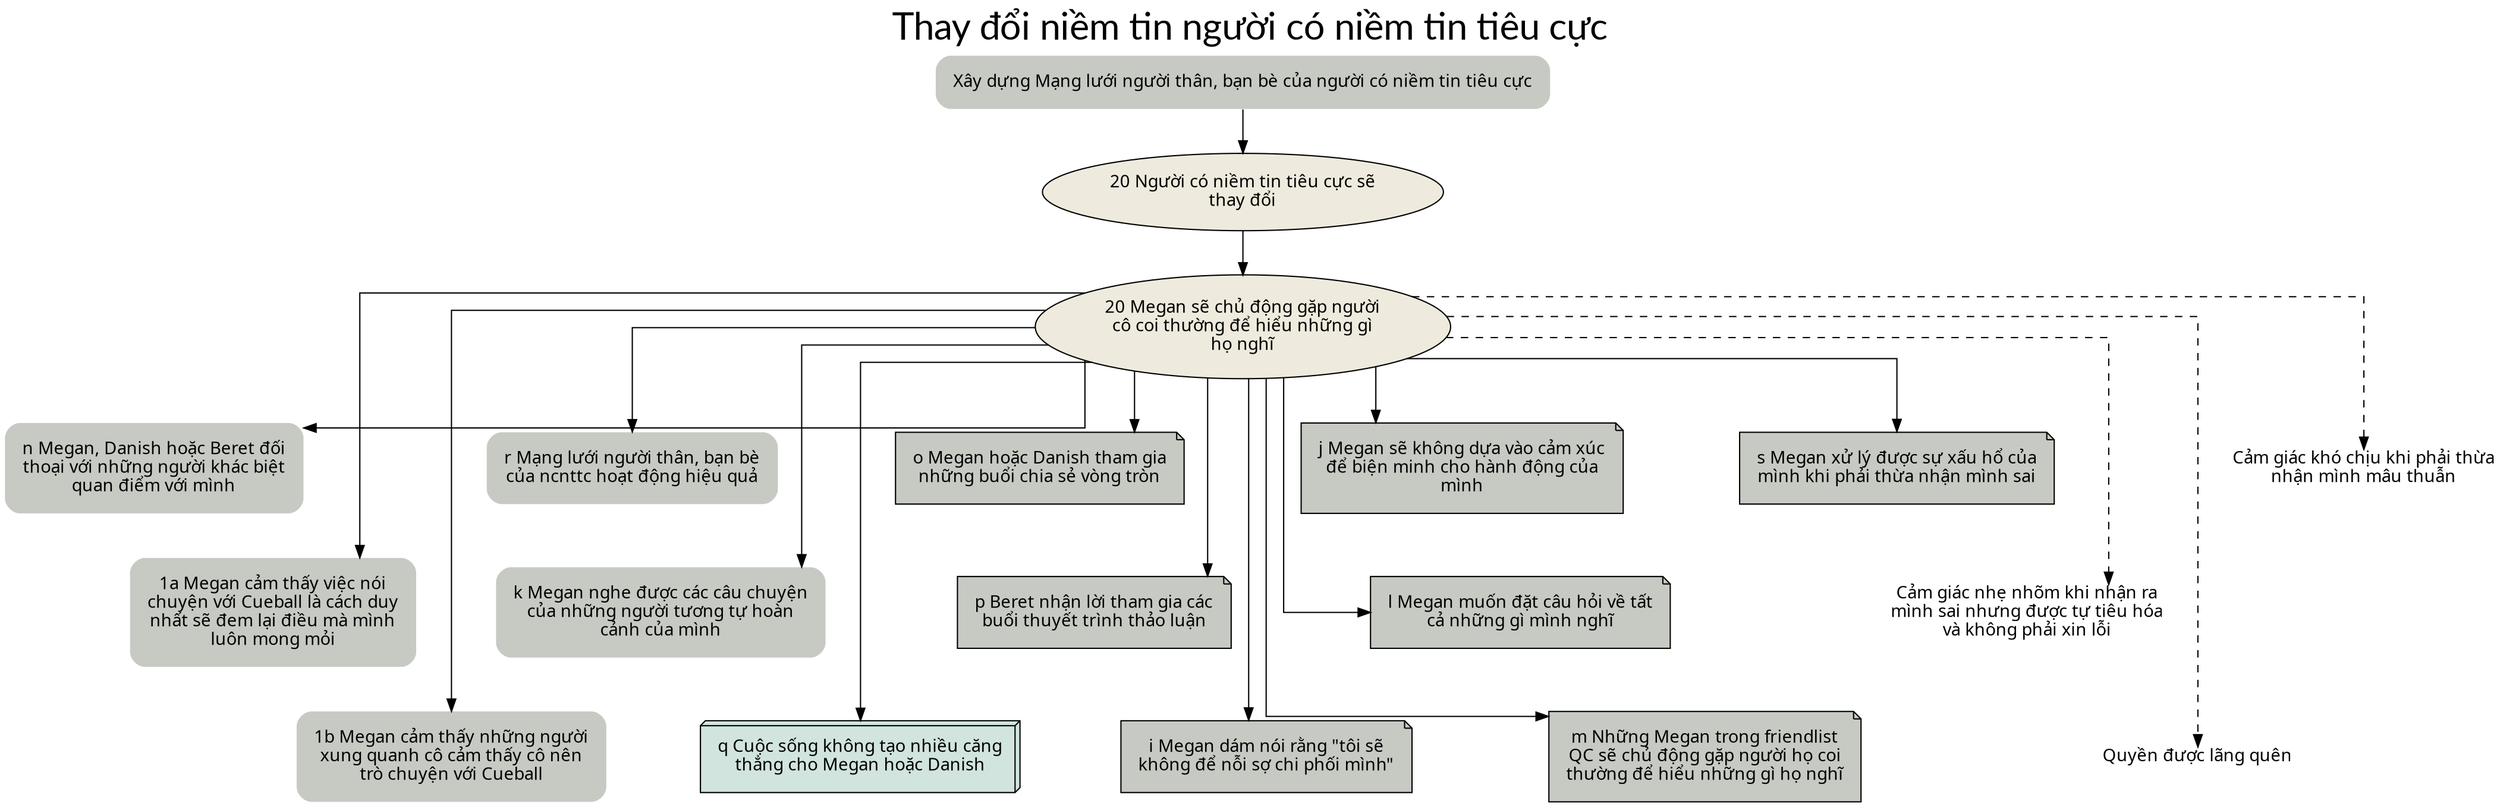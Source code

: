 digraph branch_20 {
	graph [fontname=Lato,
		fontsize=30,
		label="Thay đổi niềm tin người có niềm tin tiêu cực",
		labelloc=t,
		overlap=false,
		sep=10,
		splines=ortho,
		style=rounded
	];
	node [fillcolor="#c6cac3",
		fontname="SVN-Avo",
		margin=0.2,
		shape=plaintext,
		style="filled, rounded"
	];
	edge [penwidth=1,
		style=""
	];
	"20 Người có niềm tin tiêu cực sẽ thay đổi"	[fillcolor="#EEEADD",
		label="20 Người có niềm tin tiêu cực sẽ\nthay đổi",
		margin=0.1,
		shape=oval];
	"20 Megan sẽ chủ động gặp người cô coi thường để hiểu những gì họ nghĩ"	[fillcolor="#EEEADD",
		label="20 Megan sẽ chủ động gặp người\ncô coi thường để hiểu những gì\nhọ nghĩ",
		margin=0.1,
		shape=oval];
	"20 Người có niềm tin tiêu cực sẽ thay đổi" -> "20 Megan sẽ chủ động gặp người cô coi thường để hiểu những gì họ nghĩ";
	"n Megan, Danish hoặc Beret đối thoại với những người khác biệt quan điểm với mình"	[label="n Megan, Danish hoặc Beret đối\nthoại với những người khác biệt\nquan điểm với mình"];
	"20 Megan sẽ chủ động gặp người cô coi thường để hiểu những gì họ nghĩ" -> "n Megan, Danish hoặc Beret đối thoại với những người khác biệt quan điểm với mình"	[minlen=1];
	"1a Megan cảm thấy việc nói chuyện với Cueball là cách duy nhất sẽ đem lại điều mà mình luôn mong mỏi"	[label="1a Megan cảm thấy việc nói\nchuyện với Cueball là cách duy\nnhất sẽ đem lại điều mà mình\nluôn mong mỏi"];
	"20 Megan sẽ chủ động gặp người cô coi thường để hiểu những gì họ nghĩ" -> "1a Megan cảm thấy việc nói chuyện với Cueball là cách duy nhất sẽ đem lại điều mà mình luôn mong mỏi"	[minlen=2];
	"1b Megan cảm thấy những người xung quanh cô cảm thấy cô nên trò chuyện với Cueball"	[label="1b Megan cảm thấy những người\nxung quanh cô cảm thấy cô nên\ntrò chuyện với Cueball"];
	"20 Megan sẽ chủ động gặp người cô coi thường để hiểu những gì họ nghĩ" -> "1b Megan cảm thấy những người xung quanh cô cảm thấy cô nên trò chuyện với Cueball"	[minlen=3];
	"r Mạng lưới người thân, bạn bè của ncnttc hoạt động hiệu quả"	[label="r Mạng lưới người thân, bạn bè\ncủa ncnttc hoạt động hiệu quả"];
	"20 Megan sẽ chủ động gặp người cô coi thường để hiểu những gì họ nghĩ" -> "r Mạng lưới người thân, bạn bè của ncnttc hoạt động hiệu quả"	[minlen=1];
	"k Megan nghe được các câu chuyện của những người tương tự hoàn cảnh của mình"	[label="k Megan nghe được các câu chuyện\ncủa những người tương tự hoàn\ncảnh của mình"];
	"20 Megan sẽ chủ động gặp người cô coi thường để hiểu những gì họ nghĩ" -> "k Megan nghe được các câu chuyện của những người tương tự hoàn cảnh của mình"	[minlen=2];
	"q Cuộc sống không tạo nhiều căng thẳng cho Megan hoặc Danish"	[fillcolor="#D1E4DD",
		label="q Cuộc sống không tạo nhiều căng\nthẳng cho Megan hoặc Danish",
		shape=box3d];
	"20 Megan sẽ chủ động gặp người cô coi thường để hiểu những gì họ nghĩ" -> "q Cuộc sống không tạo nhiều căng thẳng cho Megan hoặc Danish"	[minlen=3];
	"o Megan hoặc Danish tham gia những buổi chia sẻ vòng tròn"	[label="o Megan hoặc Danish tham gia\nnhững buổi chia sẻ vòng tròn",
		shape=note,
		style=filled];
	"20 Megan sẽ chủ động gặp người cô coi thường để hiểu những gì họ nghĩ" -> "o Megan hoặc Danish tham gia những buổi chia sẻ vòng tròn"	[minlen=1];
	"p Beret nhận lời tham gia các buổi thuyết trình thảo luận"	[label="p Beret nhận lời tham gia các\nbuổi thuyết trình thảo luận",
		shape=note,
		style=filled];
	"20 Megan sẽ chủ động gặp người cô coi thường để hiểu những gì họ nghĩ" -> "p Beret nhận lời tham gia các buổi thuyết trình thảo luận"	[minlen=2];
	"i Megan dám nói rằng ❝tôi sẽ không để nỗi sợ chi phối mình❞"	[label="i Megan dám nói rằng \"tôi sẽ\nkhông để nỗi sợ chi phối mình\"",
		shape=note,
		style=filled];
	"20 Megan sẽ chủ động gặp người cô coi thường để hiểu những gì họ nghĩ" -> "i Megan dám nói rằng ❝tôi sẽ không để nỗi sợ chi phối mình❞"	[minlen=3];
	"j Megan sẽ không dựa vào cảm xúc để biện minh cho hành động của mình"	[label="j Megan sẽ không dựa vào cảm xúc\nđể biện minh cho hành động của\nmình",
		shape=note,
		style=filled];
	"20 Megan sẽ chủ động gặp người cô coi thường để hiểu những gì họ nghĩ" -> "j Megan sẽ không dựa vào cảm xúc để biện minh cho hành động của mình"	[minlen=1];
	"l Megan muốn đặt câu hỏi về tất cả những gì mình nghĩ"	[label="l Megan muốn đặt câu hỏi về tất\ncả những gì mình nghĩ",
		shape=note,
		style=filled];
	"20 Megan sẽ chủ động gặp người cô coi thường để hiểu những gì họ nghĩ" -> "l Megan muốn đặt câu hỏi về tất cả những gì mình nghĩ"	[minlen=2];
	"m Những Megan trong friendlist QC sẽ chủ động gặp người họ coi thường để hiểu những gì họ nghĩ"	[label="m Những Megan trong friendlist\nQC sẽ chủ động gặp người họ coi\nthường để hiểu những gì họ nghĩ",
		shape=note,
		style=filled];
	"20 Megan sẽ chủ động gặp người cô coi thường để hiểu những gì họ nghĩ" -> "m Những Megan trong friendlist QC sẽ chủ động gặp người họ coi thường để hiểu những gì họ nghĩ"	[minlen=3];
	"s Megan xử lý được sự xấu hổ của mình khi phải thừa nhận mình sai"	[label="s Megan xử lý được sự xấu hổ của\nmình khi phải thừa nhận mình sai",
		shape=note,
		style=filled];
	"20 Megan sẽ chủ động gặp người cô coi thường để hiểu những gì họ nghĩ" -> "s Megan xử lý được sự xấu hổ của mình khi phải thừa nhận mình sai"	[minlen=1];
	"Cảm giác nhẹ nhõm khi nhận ra mình sai nhưng được tự tiêu hóa và không phải xin lỗi"	[fillcolor=white,
		label="Cảm giác nhẹ nhõm khi nhận ra\nmình sai nhưng được tự tiêu hóa\nvà không phải xin lỗi",
		shape=plain];
	"20 Megan sẽ chủ động gặp người cô coi thường để hiểu những gì họ nghĩ" -> "Cảm giác nhẹ nhõm khi nhận ra mình sai nhưng được tự tiêu hóa và không phải xin lỗi"	[minlen=2,
		style=dashed];
	"Quyền được lãng quên"	[fillcolor=white,
		label="Quyền được lãng quên",
		shape=plain];
	"20 Megan sẽ chủ động gặp người cô coi thường để hiểu những gì họ nghĩ" -> "Quyền được lãng quên"	[minlen=3,
		style=dashed];
	"Cảm giác khó chịu khi phải thừa nhận mình mâu thuẫn"	[fillcolor=white,
		label="Cảm giác khó chịu khi phải thừa\nnhận mình mâu thuẫn",
		shape=plain];
	"20 Megan sẽ chủ động gặp người cô coi thường để hiểu những gì họ nghĩ" -> "Cảm giác khó chịu khi phải thừa nhận mình mâu thuẫn"	[minlen=1,
		style=dashed];
	"Xây dựng Mạng lưới người thân, bạn bè của người có niềm tin tiêu cực" -> "20 Người có niềm tin tiêu cực sẽ thay đổi"	[minlen=1];
}
